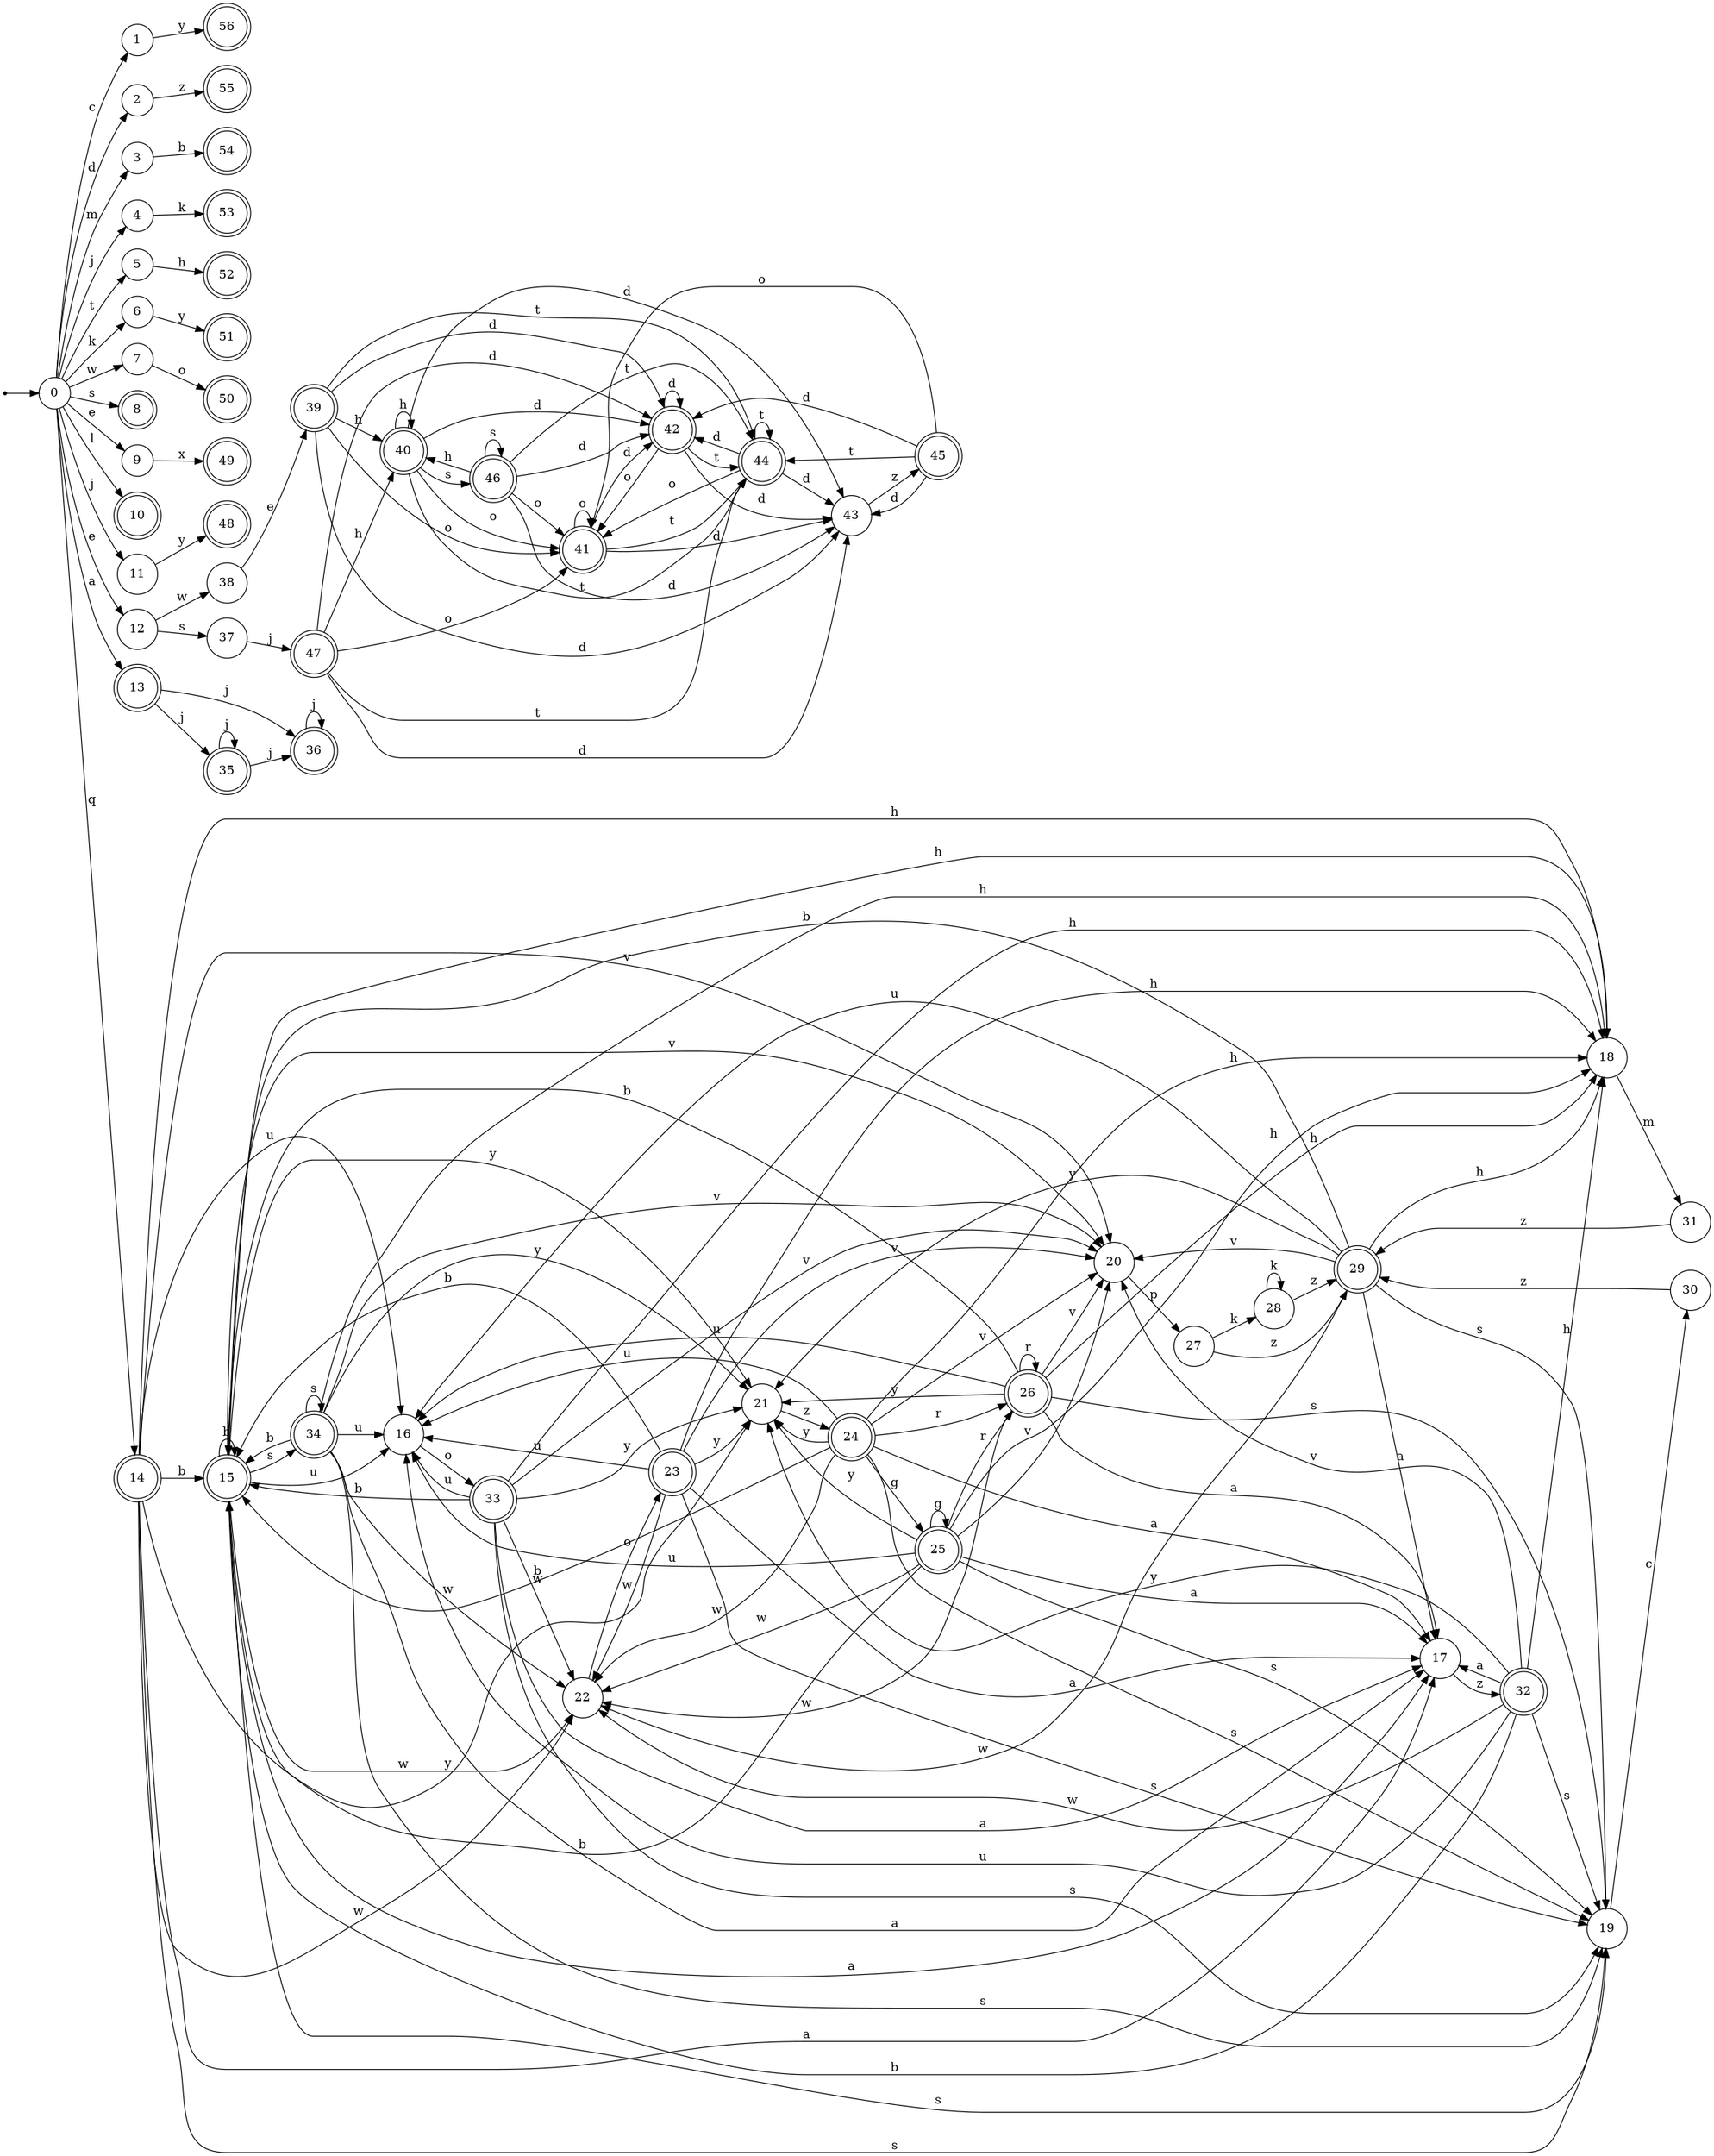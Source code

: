 digraph finite_state_machine {
rankdir=LR;
size="20,20";
node [shape = point]; "dummy0"
node [shape = circle]; "0";
"dummy0" -> "0";
node [shape = circle]; "1";
node [shape = circle]; "2";
node [shape = circle]; "3";
node [shape = circle]; "4";
node [shape = circle]; "5";
node [shape = circle]; "6";
node [shape = circle]; "7";
node [shape = doublecircle]; "8";node [shape = circle]; "9";
node [shape = doublecircle]; "10";node [shape = circle]; "11";
node [shape = circle]; "12";
node [shape = doublecircle]; "13";node [shape = doublecircle]; "14";node [shape = doublecircle]; "15";node [shape = circle]; "16";
node [shape = circle]; "17";
node [shape = circle]; "18";
node [shape = circle]; "19";
node [shape = circle]; "20";
node [shape = circle]; "21";
node [shape = circle]; "22";
node [shape = doublecircle]; "23";node [shape = doublecircle]; "24";node [shape = doublecircle]; "25";node [shape = doublecircle]; "26";node [shape = circle]; "27";
node [shape = circle]; "28";
node [shape = doublecircle]; "29";node [shape = circle]; "30";
node [shape = circle]; "31";
node [shape = doublecircle]; "32";node [shape = doublecircle]; "33";node [shape = doublecircle]; "34";node [shape = doublecircle]; "35";node [shape = doublecircle]; "36";node [shape = circle]; "37";
node [shape = circle]; "38";
node [shape = doublecircle]; "39";node [shape = doublecircle]; "40";node [shape = doublecircle]; "41";node [shape = doublecircle]; "42";node [shape = circle]; "43";
node [shape = doublecircle]; "44";node [shape = doublecircle]; "45";node [shape = doublecircle]; "46";node [shape = doublecircle]; "47";node [shape = doublecircle]; "48";node [shape = doublecircle]; "49";node [shape = doublecircle]; "50";node [shape = doublecircle]; "51";node [shape = doublecircle]; "52";node [shape = doublecircle]; "53";node [shape = doublecircle]; "54";node [shape = doublecircle]; "55";node [shape = doublecircle]; "56";"0" -> "1" [label = "c"];
 "0" -> "2" [label = "d"];
 "0" -> "3" [label = "m"];
 "0" -> "11" [label = "j"];
 "0" -> "4" [label = "j"];
 "0" -> "5" [label = "t"];
 "0" -> "6" [label = "k"];
 "0" -> "7" [label = "w"];
 "0" -> "8" [label = "s"];
 "0" -> "9" [label = "e"];
 "0" -> "12" [label = "e"];
 "0" -> "10" [label = "l"];
 "0" -> "13" [label = "a"];
 "0" -> "14" [label = "q"];
 "14" -> "15" [label = "b"];
 "14" -> "16" [label = "u"];
 "14" -> "17" [label = "a"];
 "14" -> "18" [label = "h"];
 "14" -> "19" [label = "s"];
 "14" -> "20" [label = "v"];
 "14" -> "21" [label = "y"];
 "14" -> "22" [label = "w"];
 "22" -> "23" [label = "o"];
 "23" -> "22" [label = "w"];
 "23" -> "15" [label = "b"];
 "23" -> "16" [label = "u"];
 "23" -> "17" [label = "a"];
 "23" -> "18" [label = "h"];
 "23" -> "19" [label = "s"];
 "23" -> "20" [label = "v"];
 "23" -> "21" [label = "y"];
 "21" -> "24" [label = "z"];
 "24" -> "21" [label = "y"];
 "24" -> "25" [label = "g"];
 "24" -> "26" [label = "r"];
 "24" -> "15" [label = "b"];
 "24" -> "16" [label = "u"];
 "24" -> "17" [label = "a"];
 "24" -> "18" [label = "h"];
 "24" -> "19" [label = "s"];
 "24" -> "20" [label = "v"];
 "24" -> "22" [label = "w"];
 "26" -> "26" [label = "r"];
 "26" -> "21" [label = "y"];
 "26" -> "15" [label = "b"];
 "26" -> "16" [label = "u"];
 "26" -> "17" [label = "a"];
 "26" -> "18" [label = "h"];
 "26" -> "19" [label = "s"];
 "26" -> "20" [label = "v"];
 "26" -> "22" [label = "w"];
 "25" -> "25" [label = "g"];
 "25" -> "21" [label = "y"];
 "25" -> "26" [label = "r"];
 "25" -> "15" [label = "b"];
 "25" -> "16" [label = "u"];
 "25" -> "17" [label = "a"];
 "25" -> "18" [label = "h"];
 "25" -> "19" [label = "s"];
 "25" -> "20" [label = "v"];
 "25" -> "22" [label = "w"];
 "20" -> "27" [label = "p"];
 "27" -> "28" [label = "k"];
 "27" -> "29" [label = "z"];
 "29" -> "18" [label = "h"];
 "29" -> "19" [label = "s"];
 "29" -> "20" [label = "v"];
 "29" -> "15" [label = "b"];
 "29" -> "16" [label = "u"];
 "29" -> "17" [label = "a"];
 "29" -> "21" [label = "y"];
 "29" -> "22" [label = "w"];
 "28" -> "28" [label = "k"];
 "28" -> "29" [label = "z"];
 "19" -> "30" [label = "c"];
 "30" -> "29" [label = "z"];
 "18" -> "31" [label = "m"];
 "31" -> "29" [label = "z"];
 "17" -> "32" [label = "z"];
 "32" -> "17" [label = "a"];
 "32" -> "15" [label = "b"];
 "32" -> "16" [label = "u"];
 "32" -> "18" [label = "h"];
 "32" -> "19" [label = "s"];
 "32" -> "20" [label = "v"];
 "32" -> "21" [label = "y"];
 "32" -> "22" [label = "w"];
 "16" -> "33" [label = "o"];
 "33" -> "16" [label = "u"];
 "33" -> "15" [label = "b"];
 "33" -> "17" [label = "a"];
 "33" -> "18" [label = "h"];
 "33" -> "19" [label = "s"];
 "33" -> "20" [label = "v"];
 "33" -> "21" [label = "y"];
 "33" -> "22" [label = "w"];
 "15" -> "15" [label = "b"];
 "15" -> "34" [label = "s"];
 "15" -> "19" [label = "s"];
 "15" -> "16" [label = "u"];
 "15" -> "17" [label = "a"];
 "15" -> "18" [label = "h"];
 "15" -> "20" [label = "v"];
 "15" -> "21" [label = "y"];
 "15" -> "22" [label = "w"];
 "34" -> "34" [label = "s"];
 "34" -> "19" [label = "s"];
 "34" -> "15" [label = "b"];
 "34" -> "16" [label = "u"];
 "34" -> "17" [label = "a"];
 "34" -> "18" [label = "h"];
 "34" -> "20" [label = "v"];
 "34" -> "21" [label = "y"];
 "34" -> "22" [label = "w"];
 "13" -> "35" [label = "j"];
 "13" -> "36" [label = "j"];
 "36" -> "36" [label = "j"];
 "35" -> "35" [label = "j"];
 "35" -> "36" [label = "j"];
 "12" -> "37" [label = "s"];
 "12" -> "38" [label = "w"];
 "38" -> "39" [label = "e"];
 "39" -> "40" [label = "h"];
 "39" -> "41" [label = "o"];
 "39" -> "42" [label = "d"];
 "39" -> "43" [label = "d"];
 "39" -> "44" [label = "t"];
 "44" -> "44" [label = "t"];
 "44" -> "41" [label = "o"];
 "44" -> "42" [label = "d"];
 "44" -> "43" [label = "d"];
 "43" -> "45" [label = "z"];
 "45" -> "42" [label = "d"];
 "45" -> "43" [label = "d"];
 "45" -> "41" [label = "o"];
 "45" -> "44" [label = "t"];
 "42" -> "42" [label = "d"];
 "42" -> "43" [label = "d"];
 "42" -> "41" [label = "o"];
 "42" -> "44" [label = "t"];
 "41" -> "41" [label = "o"];
 "41" -> "42" [label = "d"];
 "41" -> "43" [label = "d"];
 "41" -> "44" [label = "t"];
 "40" -> "40" [label = "h"];
 "40" -> "46" [label = "s"];
 "40" -> "41" [label = "o"];
 "40" -> "42" [label = "d"];
 "40" -> "43" [label = "d"];
 "40" -> "44" [label = "t"];
 "46" -> "46" [label = "s"];
 "46" -> "40" [label = "h"];
 "46" -> "41" [label = "o"];
 "46" -> "42" [label = "d"];
 "46" -> "43" [label = "d"];
 "46" -> "44" [label = "t"];
 "37" -> "47" [label = "j"];
 "47" -> "40" [label = "h"];
 "47" -> "41" [label = "o"];
 "47" -> "42" [label = "d"];
 "47" -> "43" [label = "d"];
 "47" -> "44" [label = "t"];
 "11" -> "48" [label = "y"];
 "9" -> "49" [label = "x"];
 "7" -> "50" [label = "o"];
 "6" -> "51" [label = "y"];
 "5" -> "52" [label = "h"];
 "4" -> "53" [label = "k"];
 "3" -> "54" [label = "b"];
 "2" -> "55" [label = "z"];
 "1" -> "56" [label = "y"];
 }
